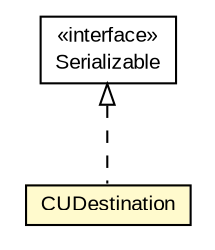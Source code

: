 #!/usr/local/bin/dot
#
# Class diagram 
# Generated by UMLGraph version 5.3 (http://www.umlgraph.org/)
#

digraph G {
	edge [fontname="arial",fontsize=10,labelfontname="arial",labelfontsize=10];
	node [fontname="arial",fontsize=10,shape=plaintext];
	nodesep=0.25;
	ranksep=0.5;
	// context.arch.logging.hibernate.CUDestination
	c164210 [label=<<table title="context.arch.logging.hibernate.CUDestination" border="0" cellborder="1" cellspacing="0" cellpadding="2" port="p" bgcolor="lemonChiffon" href="./CUDestination.html">
		<tr><td><table border="0" cellspacing="0" cellpadding="1">
<tr><td align="center" balign="center"> CUDestination </td></tr>
		</table></td></tr>
		</table>>, fontname="arial", fontcolor="black", fontsize=10.0];
	//context.arch.logging.hibernate.CUDestination implements java.io.Serializable
	c164217:p -> c164210:p [dir=back,arrowtail=empty,style=dashed];
	// java.io.Serializable
	c164217 [label=<<table title="java.io.Serializable" border="0" cellborder="1" cellspacing="0" cellpadding="2" port="p" href="http://java.sun.com/j2se/1.4.2/docs/api/java/io/Serializable.html">
		<tr><td><table border="0" cellspacing="0" cellpadding="1">
<tr><td align="center" balign="center"> &#171;interface&#187; </td></tr>
<tr><td align="center" balign="center"> Serializable </td></tr>
		</table></td></tr>
		</table>>, fontname="arial", fontcolor="black", fontsize=10.0];
}

